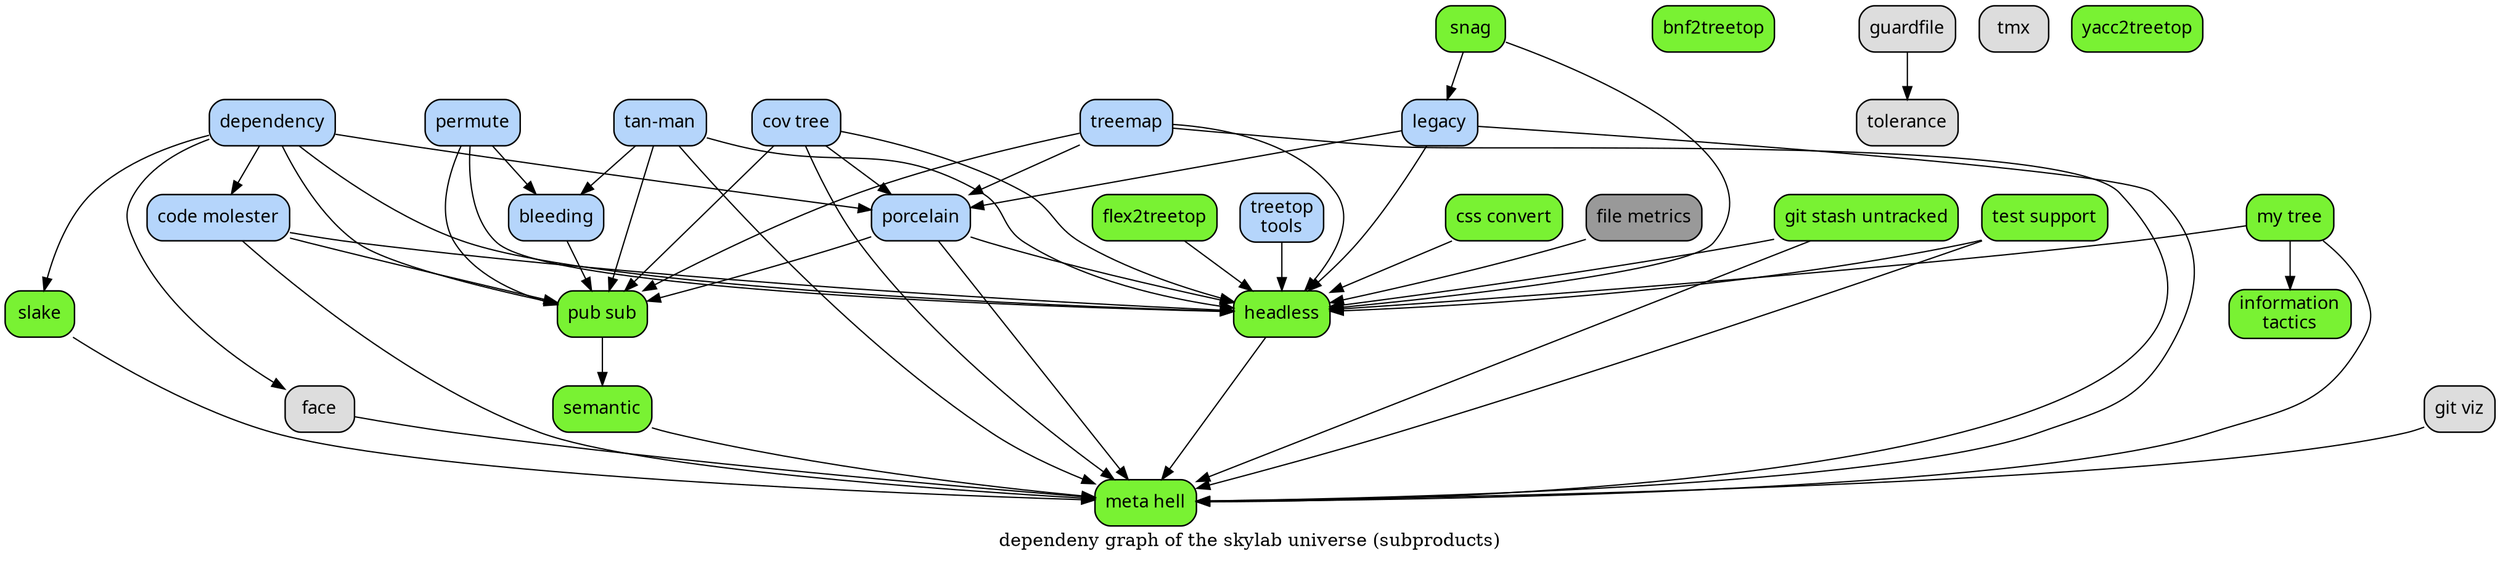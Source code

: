 # created by tan-man on 2012-12-20 16:03:06 UTC

digraph {

/*
  example stmt_list:
    foo -> bar
    biff -> baz

  example node_stmt:
    learn_c [label="learn C somehow"]
*/

label="dependeny graph of the skylab universe (subproducts)"

node [label="\N", style="filled", fillcolor="#b5d5fb", fontname="Futura", penwidth="1.1566", shape="Mrecord"]

#                 blue : fillcolor="#b5d5fb"
#             finished : green
#                green : fillcolor="#79f233"
#         not-finished : blue


bleeding [label="bleeding" fillcolor="#b5d5fb"]
bnf [label="bnf2treetop" fillcolor="#79f233"]
code [label="code molester" fillcolor="#b5d5fb"]
cov [label="cov tree" fillcolor="#b5d5fb"]
css [label="css convert" fillcolor="#79f233"]
dependency [label=dependency fillcolor="#b5d5fb"]
face [label=face fillcolor="#dddddd"]
file [label="file metrics" fillcolor="#999999"]
flex [label="flex2treetop" fillcolor="#79f233"]
git [label="git viz" fillcolor="#dddddd"]
gsu [label="git stash untracked" fillcolor="#79f233"]
guardfile [label=guardfile fillcolor="#dddddd"]
headless [label=headless fillcolor="#79f233"]
info [label="information\ntactics" fillcolor="#79f233"]
legacy [label="legacy" fillcolor="#b5d5fb"]
meta [label="meta hell" fillcolor="#79f233"]
mytree [label="my tree" fillcolor="#79f233"]
permute [label="permute" fillcolor="#b5d5fb"]
porcelain [label=porcelain fillcolor="#b5d5fb"]
pub [label="pub sub" fillcolor="#79f233"]
semantic [label="semantic" fillcolor="#79f233"]
slake [label=slake fillcolor="#79f233"]
snag [label="snag" fillcolor="#79f233"]
tan [label="tan-man" fillcolor="#b5d5fb"]
test [label="test support" fillcolor="#79f233"]
tolerance [label="tolerance" fillcolor="#dddddd"]
treemap [label="treemap" fillcolor="#b5d5fb"]
treetop [label="treetop\ntools" fillcolor="#b5d5fb"]
tmx [label=tmx fillcolor="#dddddd"]
yacc [label="yacc2treetop" fillcolor="#79f233"]

bleeding -> pub
code -> headless
code -> meta
code -> pub
cov -> headless
cov -> meta
cov -> porcelain
cov -> pub
css -> headless
git -> meta
gsu -> headless
gsu -> meta
guardfile -> tolerance
dependency -> code
dependency -> face
dependency -> headless
dependency -> porcelain
dependency -> pub
dependency -> slake
face -> meta
file -> headless
flex -> headless
headless -> meta
legacy -> headless
legacy -> meta
legacy -> porcelain
mytree -> headless
mytree -> info
mytree -> meta
permute -> bleeding
permute -> headless
permute -> pub
porcelain -> headless
porcelain -> meta
porcelain -> pub
pub -> semantic
semantic -> meta
slake -> meta
snag -> legacy
snag -> headless
tan -> bleeding
tan -> headless
tan -> meta
tan -> pub
test -> headless
test -> meta
treemap -> headless
treemap -> meta
treemap -> porcelain
treemap -> pub
treetop -> headless
}
